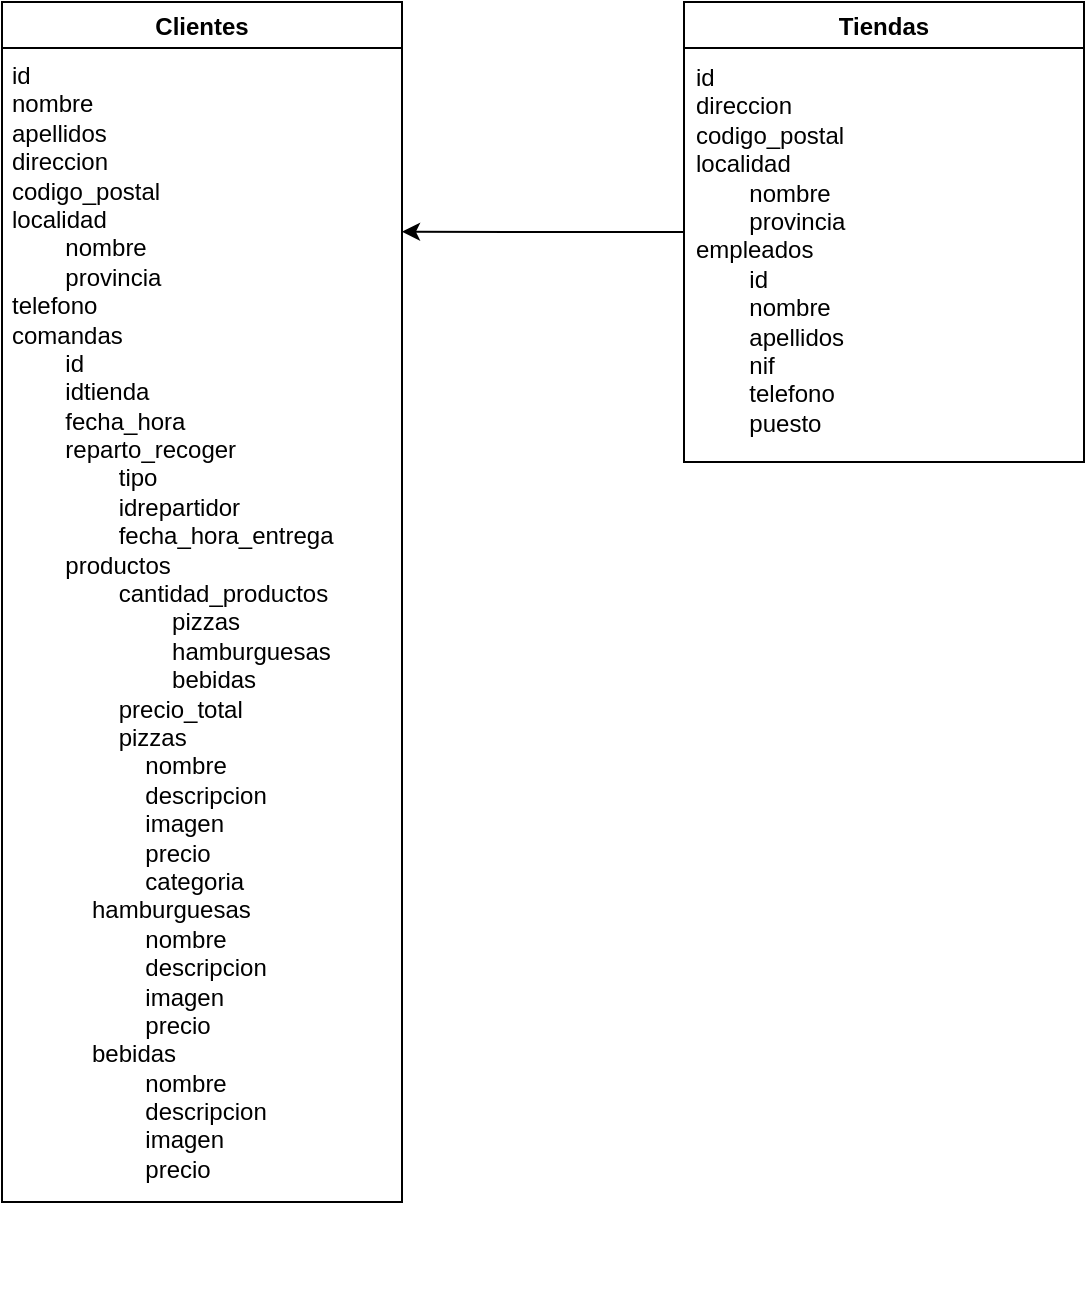 <mxfile version="18.1.1" type="device"><diagram id="2Xa-VBpmGW-IlX9dQTuJ" name="Page-1"><mxGraphModel dx="1426" dy="700" grid="1" gridSize="10" guides="1" tooltips="1" connect="1" arrows="1" fold="1" page="1" pageScale="1" pageWidth="827" pageHeight="1169" math="0" shadow="0"><root><mxCell id="0"/><mxCell id="1" parent="0"/><mxCell id="8DhJjnsAyztxTlLLWrKY-3" value="Clientes" style="swimlane;" parent="1" vertex="1"><mxGeometry x="70" y="120" width="200" height="600" as="geometry"/></mxCell><mxCell id="le626Eri85VNtTvg9eyc-2" value="id&lt;br&gt;nombre&lt;br&gt;apellidos&lt;br&gt;direccion&lt;br&gt;codigo_postal&lt;br&gt;localidad&lt;br&gt;&lt;span style=&quot;white-space: pre;&quot;&gt;&#9;&lt;/span&gt;nombre&lt;br&gt;&lt;span style=&quot;white-space: pre;&quot;&gt;&#9;&lt;/span&gt;provincia&lt;br&gt;telefono&lt;br&gt;comandas&lt;br&gt;&lt;span style=&quot;white-space: pre;&quot;&gt;&#9;&lt;/span&gt;id&lt;br&gt;&lt;span style=&quot;white-space: pre;&quot;&gt;&#9;&lt;/span&gt;idtienda&lt;br&gt;&lt;span style=&quot;white-space: pre;&quot;&gt;&#9;&lt;/span&gt;fecha_hora&lt;br&gt;&lt;span style=&quot;white-space: pre;&quot;&gt;&#9;&lt;/span&gt;reparto_recoger&lt;br&gt;&lt;span style=&quot;white-space: pre;&quot;&gt;&#9;&lt;span style=&quot;white-space: pre;&quot;&gt;&#9;&lt;/span&gt;t&lt;/span&gt;ipo&lt;br&gt;&lt;span style=&quot;white-space: pre;&quot;&gt;&#9;&lt;/span&gt;&lt;span style=&quot;white-space: pre;&quot;&gt;&#9;&lt;/span&gt;idrepartidor&lt;br&gt;&lt;span style=&quot;white-space: pre;&quot;&gt;&#9;&lt;/span&gt;&lt;span style=&quot;white-space: pre;&quot;&gt;&#9;&lt;/span&gt;fecha_hora_entrega&lt;br&gt;&lt;span style=&quot;background-color: initial;&quot;&gt;&lt;span style=&quot;white-space: pre;&quot;&gt;&#9;&lt;/span&gt;productos&lt;br&gt;&lt;/span&gt;&lt;span style=&quot;background-color: initial;&quot;&gt;&lt;span style=&quot;white-space: pre;&quot;&gt;&#9;&lt;/span&gt;&lt;span style=&quot;white-space: pre;&quot;&gt;&#9;&lt;/span&gt;cantidad_productos&lt;br&gt;&lt;span style=&quot;white-space: pre;&quot;&gt;&#9;&lt;/span&gt;&lt;span style=&quot;white-space: pre;&quot;&gt;&#9;&lt;/span&gt;&lt;span style=&quot;white-space: pre;&quot;&gt;&#9;&lt;/span&gt;pizzas&lt;br&gt;&lt;span style=&quot;white-space: pre;&quot;&gt;&#9;&lt;/span&gt;&lt;span style=&quot;white-space: pre;&quot;&gt;&#9;&lt;/span&gt;&lt;span style=&quot;white-space: pre;&quot;&gt;&#9;&lt;/span&gt;hamburguesas&lt;br&gt;&lt;span style=&quot;white-space: pre;&quot;&gt;&#9;&lt;/span&gt;&lt;span style=&quot;white-space: pre;&quot;&gt;&#9;&lt;/span&gt;&lt;span style=&quot;white-space: pre;&quot;&gt;&#9;&lt;/span&gt;bebidas&lt;br&gt;&lt;span style=&quot;white-space: pre;&quot;&gt;&#9;&lt;/span&gt;&lt;span style=&quot;white-space: pre;&quot;&gt;&#9;&lt;/span&gt;precio_total&lt;br&gt;&lt;span style=&quot;white-space: pre;&quot;&gt;&#9;&lt;span style=&quot;white-space: pre;&quot;&gt;&#9;&lt;/span&gt;&lt;/span&gt;pizzas&lt;/span&gt;&lt;span style=&quot;background-color: initial;&quot;&gt;&lt;br&gt;&lt;/span&gt;&lt;blockquote style=&quot;margin: 0 0 0 40px; border: none; padding: 0px;&quot;&gt;&lt;span style=&quot;white-space: pre;&quot;&gt;&#9;n&lt;/span&gt;ombre&lt;/blockquote&gt;&lt;blockquote style=&quot;margin: 0 0 0 40px; border: none; padding: 0px;&quot;&gt;&lt;span style=&quot;white-space: pre;&quot;&gt;&#9;&lt;/span&gt;descripcion&lt;br&gt;&lt;/blockquote&gt;&lt;blockquote style=&quot;margin: 0 0 0 40px; border: none; padding: 0px;&quot;&gt;&lt;span style=&quot;white-space: pre;&quot;&gt;&#9;&lt;/span&gt;imagen&lt;/blockquote&gt;&lt;blockquote style=&quot;margin: 0 0 0 40px; border: none; padding: 0px;&quot;&gt;&lt;span style=&quot;background-color: initial; white-space: pre;&quot;&gt;&#9;&lt;/span&gt;&lt;span style=&quot;background-color: initial;&quot;&gt;precio&lt;/span&gt;&lt;/blockquote&gt;&lt;blockquote style=&quot;margin: 0 0 0 40px; border: none; padding: 0px;&quot;&gt;&lt;span style=&quot;white-space: pre;&quot;&gt;&#9;&lt;/span&gt;categoria&lt;br&gt;&lt;/blockquote&gt;&lt;blockquote style=&quot;margin: 0 0 0 40px; border: none; padding: 0px;&quot;&gt;hamburguesas&lt;/blockquote&gt;&lt;blockquote style=&quot;margin: 0 0 0 40px; border: none; padding: 0px;&quot;&gt;&lt;span style=&quot;white-space: pre;&quot;&gt;&#9;&lt;/span&gt;nombre&lt;br&gt;&lt;/blockquote&gt;&lt;blockquote style=&quot;margin: 0 0 0 40px; border: none; padding: 0px;&quot;&gt;&lt;span style=&quot;white-space: pre;&quot;&gt;&#9;&lt;/span&gt;descripcion&lt;br&gt;&lt;/blockquote&gt;&lt;blockquote style=&quot;margin: 0 0 0 40px; border: none; padding: 0px;&quot;&gt;&lt;span style=&quot;white-space: pre;&quot;&gt;&#9;&lt;/span&gt;imagen&lt;br&gt;&lt;/blockquote&gt;&lt;blockquote style=&quot;margin: 0 0 0 40px; border: none; padding: 0px;&quot;&gt;&lt;span style=&quot;white-space: pre;&quot;&gt;&#9;&lt;/span&gt;precio&lt;br&gt;&lt;/blockquote&gt;&lt;blockquote style=&quot;margin: 0 0 0 40px; border: none; padding: 0px;&quot;&gt;bebidas&lt;/blockquote&gt;&lt;blockquote style=&quot;margin: 0 0 0 40px; border: none; padding: 0px;&quot;&gt;&lt;span style=&quot;white-space: pre;&quot;&gt;&#9;&lt;/span&gt;nombre&lt;/blockquote&gt;&lt;blockquote style=&quot;margin: 0 0 0 40px; border: none; padding: 0px;&quot;&gt;&lt;span style=&quot;white-space: pre;&quot;&gt;&#9;&lt;/span&gt;descripcion&lt;/blockquote&gt;&lt;blockquote style=&quot;margin: 0 0 0 40px; border: none; padding: 0px;&quot;&gt;&lt;span style=&quot;white-space: pre;&quot;&gt;&#9;&lt;/span&gt;imagen&lt;/blockquote&gt;&lt;blockquote style=&quot;margin: 0 0 0 40px; border: none; padding: 0px;&quot;&gt;&lt;span style=&quot;white-space: pre;&quot;&gt;&#9;&lt;/span&gt;precio&lt;br&gt;&lt;br&gt;&lt;/blockquote&gt;&lt;span style=&quot;white-space: pre;&quot;&gt;&lt;span style=&quot;white-space: pre;&quot;&gt;&#9;&lt;/span&gt;&#9;&lt;/span&gt;&lt;span style=&quot;white-space: pre;&quot;&gt;&#9;&lt;/span&gt;&lt;br&gt;&lt;span style=&quot;white-space: pre;&quot;&gt;&#9;&lt;/span&gt;&lt;br&gt;&lt;span style=&quot;white-space: pre;&quot;&gt;&#9;&lt;/span&gt;" style="text;html=1;strokeColor=none;fillColor=none;align=left;verticalAlign=top;whiteSpace=wrap;rounded=0;" parent="1" vertex="1"><mxGeometry x="73" y="143" width="200" height="476" as="geometry"/></mxCell><mxCell id="I5fR-G8C-5vS6Xqz6fDO-2" style="edgeStyle=orthogonalEdgeStyle;rounded=0;orthogonalLoop=1;jettySize=auto;html=1;entryX=1;entryY=0.193;entryDx=0;entryDy=0;entryPerimeter=0;" edge="1" parent="1" source="le626Eri85VNtTvg9eyc-3"><mxGeometry relative="1" as="geometry"><mxPoint x="270" y="234.868" as="targetPoint"/></mxGeometry></mxCell><mxCell id="le626Eri85VNtTvg9eyc-3" value="Tiendas" style="swimlane;" parent="1" vertex="1"><mxGeometry x="411" y="120" width="200" height="230" as="geometry"/></mxCell><mxCell id="le626Eri85VNtTvg9eyc-4" value="id&lt;br&gt;direccion&lt;br&gt;codigo_postal&lt;br&gt;localidad&lt;br&gt;&lt;span style=&quot;white-space: pre;&quot;&gt;&#9;&lt;/span&gt;nombre&lt;br&gt;&lt;span style=&quot;white-space: pre;&quot;&gt;&#9;&lt;/span&gt;provincia&lt;br&gt;empleados&lt;br&gt;&lt;span style=&quot;white-space: pre;&quot;&gt;&#9;&lt;/span&gt;id&lt;br&gt;&lt;span style=&quot;white-space: pre;&quot;&gt;&#9;&lt;/span&gt;nombre&lt;br&gt;&lt;span style=&quot;white-space: pre;&quot;&gt;&#9;&lt;/span&gt;apellidos&lt;br&gt;&lt;span style=&quot;white-space: pre;&quot;&gt;&#9;&lt;/span&gt;nif&lt;br&gt;&lt;span style=&quot;white-space: pre;&quot;&gt;&#9;&lt;/span&gt;telefono&lt;br&gt;&lt;span style=&quot;white-space: pre;&quot;&gt;&#9;&lt;/span&gt;puesto" style="text;html=1;strokeColor=none;fillColor=none;align=left;verticalAlign=top;whiteSpace=wrap;rounded=0;" parent="le626Eri85VNtTvg9eyc-3" vertex="1"><mxGeometry x="4" y="24" width="196" height="206" as="geometry"/></mxCell></root></mxGraphModel></diagram></mxfile>